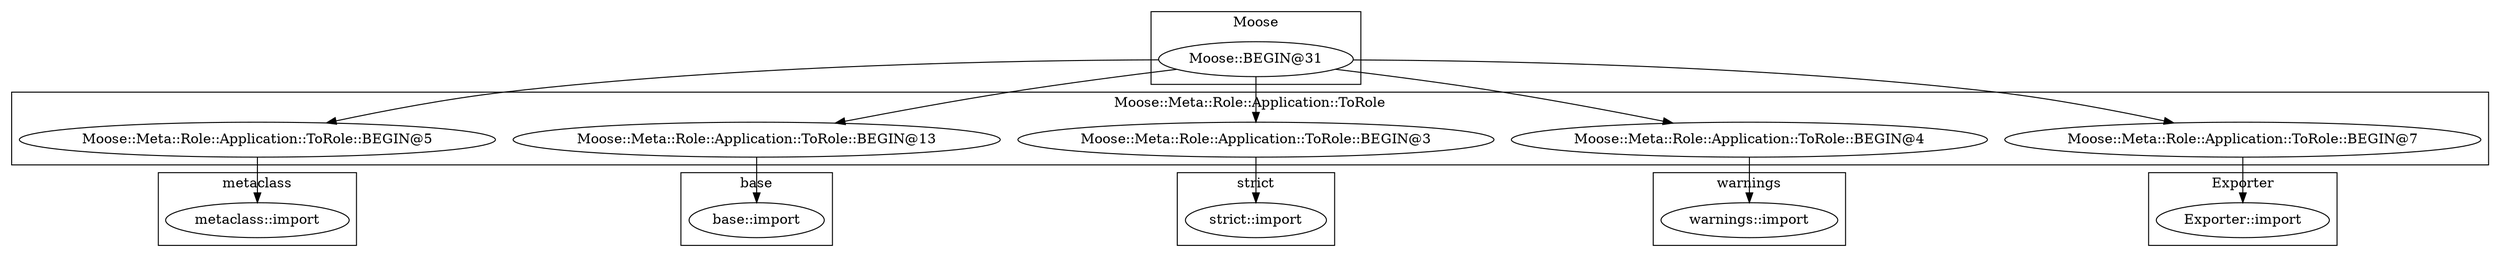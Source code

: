 digraph {
graph [overlap=false]
subgraph cluster_Moose_Meta_Role_Application_ToRole {
	label="Moose::Meta::Role::Application::ToRole";
	"Moose::Meta::Role::Application::ToRole::BEGIN@5";
	"Moose::Meta::Role::Application::ToRole::BEGIN@13";
	"Moose::Meta::Role::Application::ToRole::BEGIN@3";
	"Moose::Meta::Role::Application::ToRole::BEGIN@4";
	"Moose::Meta::Role::Application::ToRole::BEGIN@7";
}
subgraph cluster_warnings {
	label="warnings";
	"warnings::import";
}
subgraph cluster_Moose {
	label="Moose";
	"Moose::BEGIN@31";
}
subgraph cluster_metaclass {
	label="metaclass";
	"metaclass::import";
}
subgraph cluster_base {
	label="base";
	"base::import";
}
subgraph cluster_strict {
	label="strict";
	"strict::import";
}
subgraph cluster_Exporter {
	label="Exporter";
	"Exporter::import";
}
"Moose::BEGIN@31" -> "Moose::Meta::Role::Application::ToRole::BEGIN@4";
"Moose::Meta::Role::Application::ToRole::BEGIN@7" -> "Exporter::import";
"Moose::BEGIN@31" -> "Moose::Meta::Role::Application::ToRole::BEGIN@13";
"Moose::BEGIN@31" -> "Moose::Meta::Role::Application::ToRole::BEGIN@3";
"Moose::Meta::Role::Application::ToRole::BEGIN@5" -> "metaclass::import";
"Moose::Meta::Role::Application::ToRole::BEGIN@13" -> "base::import";
"Moose::Meta::Role::Application::ToRole::BEGIN@4" -> "warnings::import";
"Moose::BEGIN@31" -> "Moose::Meta::Role::Application::ToRole::BEGIN@5";
"Moose::BEGIN@31" -> "Moose::Meta::Role::Application::ToRole::BEGIN@7";
"Moose::Meta::Role::Application::ToRole::BEGIN@3" -> "strict::import";
}
